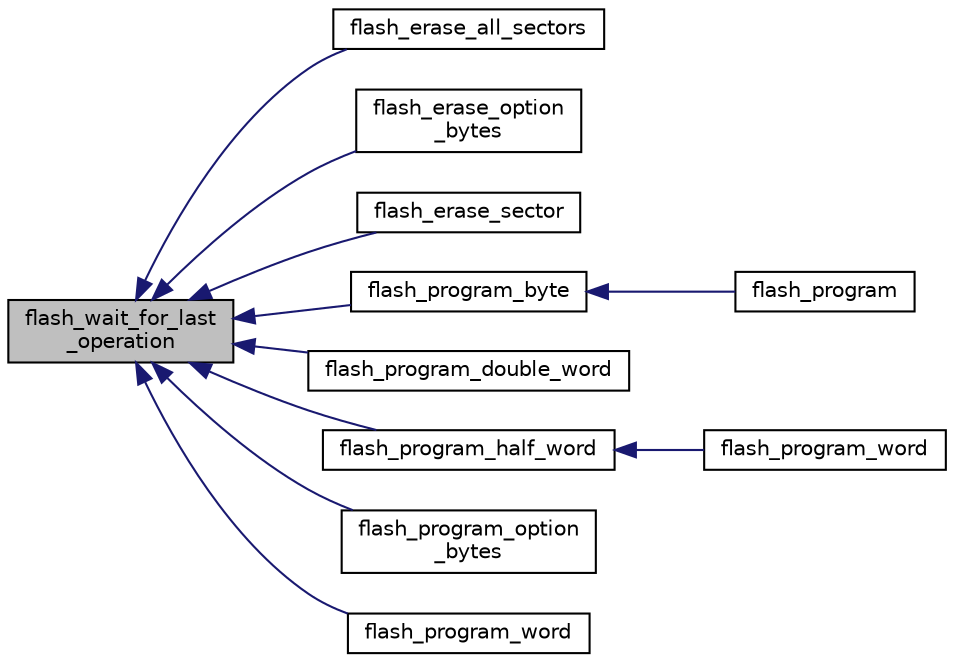 digraph "flash_wait_for_last_operation"
{
  edge [fontname="Helvetica",fontsize="10",labelfontname="Helvetica",labelfontsize="10"];
  node [fontname="Helvetica",fontsize="10",shape=record];
  rankdir="LR";
  Node1 [label="flash_wait_for_last\l_operation",height=0.2,width=0.4,color="black", fillcolor="grey75", style="filled", fontcolor="black"];
  Node1 -> Node2 [dir="back",color="midnightblue",fontsize="10",style="solid",fontname="Helvetica"];
  Node2 [label="flash_erase_all_sectors",height=0.2,width=0.4,color="black", fillcolor="white", style="filled",URL="$group__flash__file.html#ga6374518c449cb5f79631be81a818d75b",tooltip="Erase All FLASH. "];
  Node1 -> Node3 [dir="back",color="midnightblue",fontsize="10",style="solid",fontname="Helvetica"];
  Node3 [label="flash_erase_option\l_bytes",height=0.2,width=0.4,color="black", fillcolor="white", style="filled",URL="$group__flash__file.html#ga6242ed6be7838125093c9b8b6adeeca1",tooltip="Erase All Option Bytes. "];
  Node1 -> Node4 [dir="back",color="midnightblue",fontsize="10",style="solid",fontname="Helvetica"];
  Node4 [label="flash_erase_sector",height=0.2,width=0.4,color="black", fillcolor="white", style="filled",URL="$group__flash__file.html#gad49638626fa6ff605563012ef599bb11",tooltip="Erase a Sector of FLASH. "];
  Node1 -> Node5 [dir="back",color="midnightblue",fontsize="10",style="solid",fontname="Helvetica"];
  Node5 [label="flash_program_byte",height=0.2,width=0.4,color="black", fillcolor="white", style="filled",URL="$group__flash__file.html#gaecb2ef6a6334477e36fceed302b1ab6d",tooltip="Program an 8 bit Byte to FLASH. "];
  Node5 -> Node6 [dir="back",color="midnightblue",fontsize="10",style="solid",fontname="Helvetica"];
  Node6 [label="flash_program",height=0.2,width=0.4,color="black", fillcolor="white", style="filled",URL="$group__flash__file.html#ga9149ea4d291a737b89ca7475471806a0",tooltip="Program a Data Block to FLASH. "];
  Node1 -> Node7 [dir="back",color="midnightblue",fontsize="10",style="solid",fontname="Helvetica"];
  Node7 [label="flash_program_double_word",height=0.2,width=0.4,color="black", fillcolor="white", style="filled",URL="$group__flash__file.html#gab8f20c93b7162f8a3b672caee01c7e09",tooltip="Program a 64 bit Word to FLASH. "];
  Node1 -> Node8 [dir="back",color="midnightblue",fontsize="10",style="solid",fontname="Helvetica"];
  Node8 [label="flash_program_half_word",height=0.2,width=0.4,color="black", fillcolor="white", style="filled",URL="$group__flash__file.html#gaf5077b5726c70fa9418db9d73182f89d",tooltip="Program a Half Word to FLASH. "];
  Node8 -> Node9 [dir="back",color="midnightblue",fontsize="10",style="solid",fontname="Helvetica"];
  Node9 [label="flash_program_word",height=0.2,width=0.4,color="black", fillcolor="white", style="filled",URL="$group__flash__file.html#ga73937aa6df8710e95425b165730626a2",tooltip="Program a 32 bit Word to FLASH. "];
  Node1 -> Node10 [dir="back",color="midnightblue",fontsize="10",style="solid",fontname="Helvetica"];
  Node10 [label="flash_program_option\l_bytes",height=0.2,width=0.4,color="black", fillcolor="white", style="filled",URL="$group__flash__file.html#gab759a6e89a54cfb15a60c0e8f4eb66df",tooltip="Program the Option Bytes. "];
  Node1 -> Node11 [dir="back",color="midnightblue",fontsize="10",style="solid",fontname="Helvetica"];
  Node11 [label="flash_program_word",height=0.2,width=0.4,color="black", fillcolor="white", style="filled",URL="$group__flash__defines.html#ga73937aa6df8710e95425b165730626a2",tooltip="Program a 32 bit Word to FLASH. "];
}
